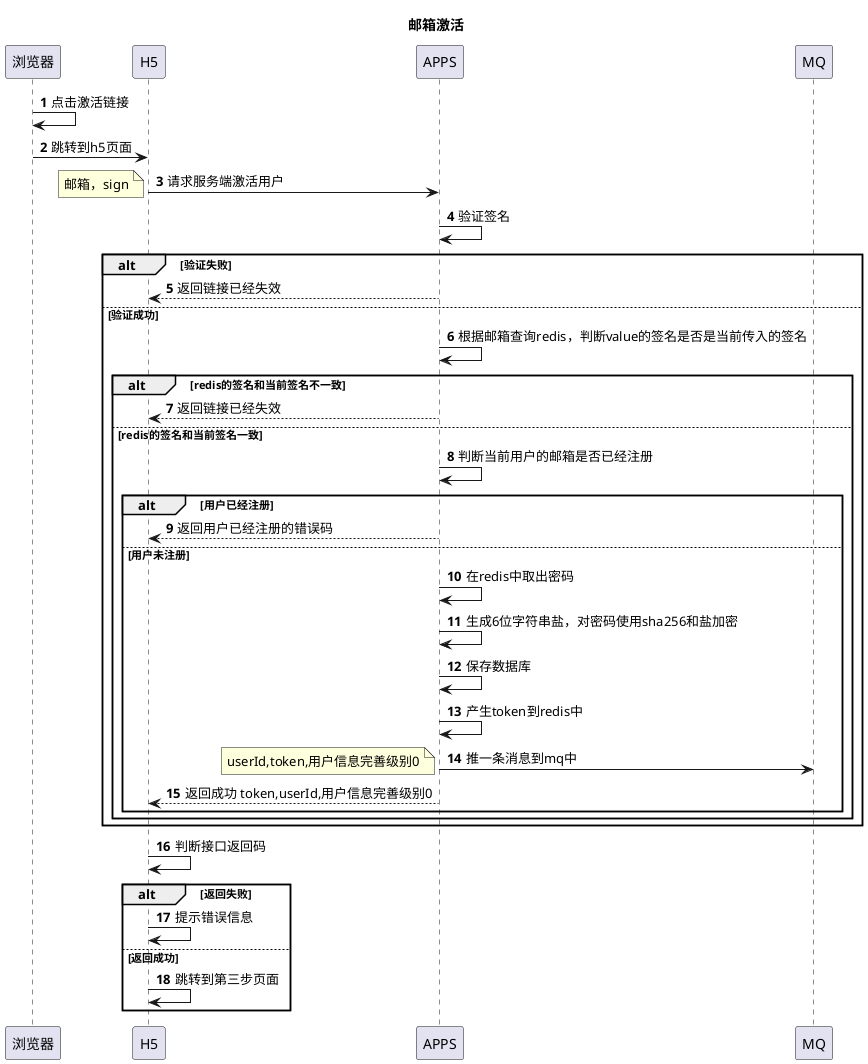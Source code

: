 @startuml
title:邮箱激活
autonumber
浏览器->浏览器:点击激活链接
浏览器->H5:跳转到h5页面
H5->APPS:请求服务端激活用户
note left:邮箱，sign
APPS->APPS:验证签名
alt 验证失败
APPS-->H5:返回链接已经失效
else 验证成功
APPS->APPS:根据邮箱查询redis，判断value的签名是否是当前传入的签名
alt redis的签名和当前签名不一致
APPS-->H5:返回链接已经失效
else redis的签名和当前签名一致
APPS->APPS:判断当前用户的邮箱是否已经注册
alt 用户已经注册
APPS-->H5:返回用户已经注册的错误码
else 用户未注册
APPS->APPS:在redis中取出密码
APPS->APPS:生成6位字符串盐，对密码使用sha256和盐加密
APPS->APPS:保存数据库
APPS->APPS:产生token到redis中
APPS->MQ:推一条消息到mq中
note left:userId,token,用户信息完善级别0
APPS-->H5:返回成功 token,userId,用户信息完善级别0
end
end
end
H5->H5:判断接口返回码
alt 返回失败
H5->H5: 提示错误信息
else 返回成功
H5->H5:跳转到第三步页面
end


@enduml